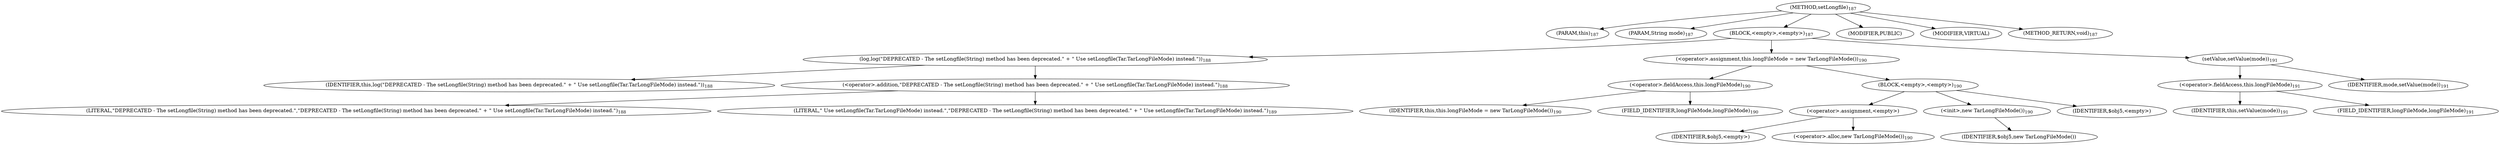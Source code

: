 digraph "setLongfile" {  
"188" [label = <(METHOD,setLongfile)<SUB>187</SUB>> ]
"12" [label = <(PARAM,this)<SUB>187</SUB>> ]
"189" [label = <(PARAM,String mode)<SUB>187</SUB>> ]
"190" [label = <(BLOCK,&lt;empty&gt;,&lt;empty&gt;)<SUB>187</SUB>> ]
"191" [label = <(log,log(&quot;DEPRECATED - The setLongfile(String) method has been deprecated.&quot; + &quot; Use setLongfile(Tar.TarLongFileMode) instead.&quot;))<SUB>188</SUB>> ]
"11" [label = <(IDENTIFIER,this,log(&quot;DEPRECATED - The setLongfile(String) method has been deprecated.&quot; + &quot; Use setLongfile(Tar.TarLongFileMode) instead.&quot;))<SUB>188</SUB>> ]
"192" [label = <(&lt;operator&gt;.addition,&quot;DEPRECATED - The setLongfile(String) method has been deprecated.&quot; + &quot; Use setLongfile(Tar.TarLongFileMode) instead.&quot;)<SUB>188</SUB>> ]
"193" [label = <(LITERAL,&quot;DEPRECATED - The setLongfile(String) method has been deprecated.&quot;,&quot;DEPRECATED - The setLongfile(String) method has been deprecated.&quot; + &quot; Use setLongfile(Tar.TarLongFileMode) instead.&quot;)<SUB>188</SUB>> ]
"194" [label = <(LITERAL,&quot; Use setLongfile(Tar.TarLongFileMode) instead.&quot;,&quot;DEPRECATED - The setLongfile(String) method has been deprecated.&quot; + &quot; Use setLongfile(Tar.TarLongFileMode) instead.&quot;)<SUB>189</SUB>> ]
"195" [label = <(&lt;operator&gt;.assignment,this.longFileMode = new TarLongFileMode())<SUB>190</SUB>> ]
"196" [label = <(&lt;operator&gt;.fieldAccess,this.longFileMode)<SUB>190</SUB>> ]
"13" [label = <(IDENTIFIER,this,this.longFileMode = new TarLongFileMode())<SUB>190</SUB>> ]
"197" [label = <(FIELD_IDENTIFIER,longFileMode,longFileMode)<SUB>190</SUB>> ]
"198" [label = <(BLOCK,&lt;empty&gt;,&lt;empty&gt;)<SUB>190</SUB>> ]
"199" [label = <(&lt;operator&gt;.assignment,&lt;empty&gt;)> ]
"200" [label = <(IDENTIFIER,$obj5,&lt;empty&gt;)> ]
"201" [label = <(&lt;operator&gt;.alloc,new TarLongFileMode())<SUB>190</SUB>> ]
"202" [label = <(&lt;init&gt;,new TarLongFileMode())<SUB>190</SUB>> ]
"203" [label = <(IDENTIFIER,$obj5,new TarLongFileMode())> ]
"204" [label = <(IDENTIFIER,$obj5,&lt;empty&gt;)> ]
"205" [label = <(setValue,setValue(mode))<SUB>191</SUB>> ]
"206" [label = <(&lt;operator&gt;.fieldAccess,this.longFileMode)<SUB>191</SUB>> ]
"207" [label = <(IDENTIFIER,this,setValue(mode))<SUB>191</SUB>> ]
"208" [label = <(FIELD_IDENTIFIER,longFileMode,longFileMode)<SUB>191</SUB>> ]
"209" [label = <(IDENTIFIER,mode,setValue(mode))<SUB>191</SUB>> ]
"210" [label = <(MODIFIER,PUBLIC)> ]
"211" [label = <(MODIFIER,VIRTUAL)> ]
"212" [label = <(METHOD_RETURN,void)<SUB>187</SUB>> ]
  "188" -> "12" 
  "188" -> "189" 
  "188" -> "190" 
  "188" -> "210" 
  "188" -> "211" 
  "188" -> "212" 
  "190" -> "191" 
  "190" -> "195" 
  "190" -> "205" 
  "191" -> "11" 
  "191" -> "192" 
  "192" -> "193" 
  "192" -> "194" 
  "195" -> "196" 
  "195" -> "198" 
  "196" -> "13" 
  "196" -> "197" 
  "198" -> "199" 
  "198" -> "202" 
  "198" -> "204" 
  "199" -> "200" 
  "199" -> "201" 
  "202" -> "203" 
  "205" -> "206" 
  "205" -> "209" 
  "206" -> "207" 
  "206" -> "208" 
}
